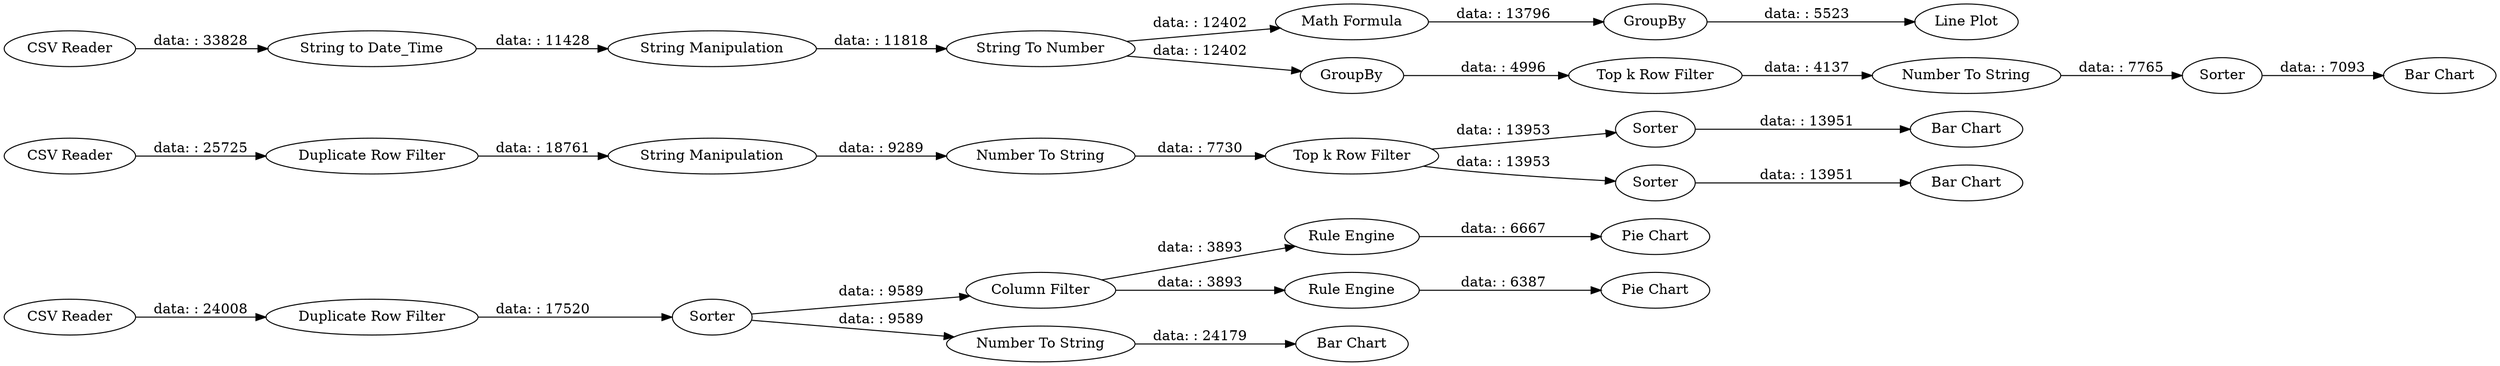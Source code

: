 digraph {
	"5812403105868220081_28" [label="Bar Chart"]
	"5812403105868220081_16" [label="Duplicate Row Filter"]
	"5812403105868220081_47" [label="Bar Chart"]
	"5812403105868220081_53" [label=Sorter]
	"5812403105868220081_58" [label="Pie Chart"]
	"5812403105868220081_33" [label="Rule Engine"]
	"5812403105868220081_56" [label=Sorter]
	"5812403105868220081_1" [label="CSV Reader"]
	"5812403105868220081_2" [label="CSV Reader"]
	"5812403105868220081_54" [label="Top k Row Filter"]
	"5812403105868220081_6" [label="String Manipulation"]
	"5812403105868220081_61" [label=GroupBy]
	"5812403105868220081_5" [label="String To Number"]
	"5812403105868220081_59" [label="Math Formula"]
	"5812403105868220081_45" [label=Sorter]
	"5812403105868220081_32" [label="Column Filter"]
	"5812403105868220081_10" [label="Duplicate Row Filter"]
	"5812403105868220081_60" [label="Line Plot"]
	"5812403105868220081_48" [label="Bar Chart"]
	"5812403105868220081_46" [label="Number To String"]
	"5812403105868220081_7" [label="String Manipulation"]
	"5812403105868220081_57" [label="Pie Chart"]
	"5812403105868220081_29" [label="Number To String"]
	"5812403105868220081_55" [label="Number To String"]
	"5812403105868220081_30" [label=Sorter]
	"5812403105868220081_52" [label="Top k Row Filter"]
	"5812403105868220081_3" [label="CSV Reader"]
	"5812403105868220081_4" [label="String to Date_Time"]
	"5812403105868220081_35" [label="Rule Engine"]
	"5812403105868220081_37" [label=GroupBy]
	"5812403105868220081_40" [label="Bar Chart"]
	"5812403105868220081_4" -> "5812403105868220081_6" [label="data: : 11428"]
	"5812403105868220081_56" -> "5812403105868220081_40" [label="data: : 7093"]
	"5812403105868220081_5" -> "5812403105868220081_59" [label="data: : 12402"]
	"5812403105868220081_46" -> "5812403105868220081_52" [label="data: : 7730"]
	"5812403105868220081_54" -> "5812403105868220081_55" [label="data: : 4137"]
	"5812403105868220081_6" -> "5812403105868220081_5" [label="data: : 11818"]
	"5812403105868220081_32" -> "5812403105868220081_33" [label="data: : 3893"]
	"5812403105868220081_52" -> "5812403105868220081_45" [label="data: : 13953"]
	"5812403105868220081_10" -> "5812403105868220081_7" [label="data: : 18761"]
	"5812403105868220081_52" -> "5812403105868220081_53" [label="data: : 13953"]
	"5812403105868220081_7" -> "5812403105868220081_46" [label="data: : 9289"]
	"5812403105868220081_55" -> "5812403105868220081_56" [label="data: : 7765"]
	"5812403105868220081_2" -> "5812403105868220081_4" [label="data: : 33828"]
	"5812403105868220081_45" -> "5812403105868220081_48" [label="data: : 13951"]
	"5812403105868220081_30" -> "5812403105868220081_32" [label="data: : 9589"]
	"5812403105868220081_61" -> "5812403105868220081_60" [label="data: : 5523"]
	"5812403105868220081_32" -> "5812403105868220081_35" [label="data: : 3893"]
	"5812403105868220081_53" -> "5812403105868220081_47" [label="data: : 13951"]
	"5812403105868220081_16" -> "5812403105868220081_30" [label="data: : 17520"]
	"5812403105868220081_30" -> "5812403105868220081_29" [label="data: : 9589"]
	"5812403105868220081_37" -> "5812403105868220081_54" [label="data: : 4996"]
	"5812403105868220081_35" -> "5812403105868220081_58" [label="data: : 6387"]
	"5812403105868220081_29" -> "5812403105868220081_28" [label="data: : 24179"]
	"5812403105868220081_1" -> "5812403105868220081_10" [label="data: : 25725"]
	"5812403105868220081_5" -> "5812403105868220081_37" [label="data: : 12402"]
	"5812403105868220081_33" -> "5812403105868220081_57" [label="data: : 6667"]
	"5812403105868220081_59" -> "5812403105868220081_61" [label="data: : 13796"]
	"5812403105868220081_3" -> "5812403105868220081_16" [label="data: : 24008"]
	rankdir=LR
}
